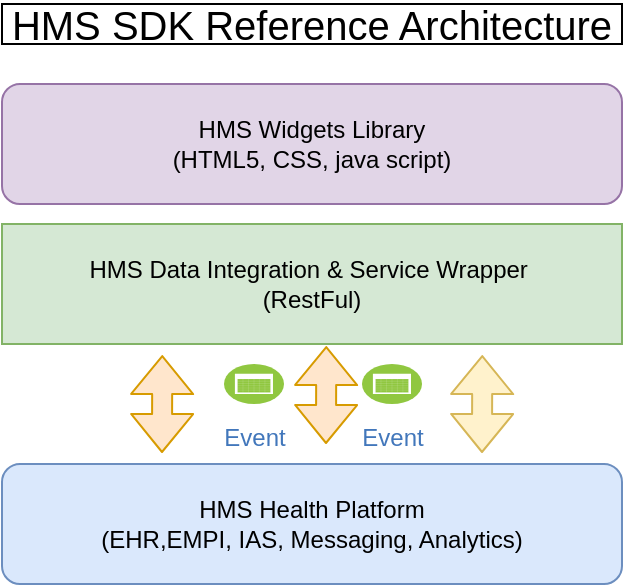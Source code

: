 <mxfile version="12.1.3" type="device" pages="1"><diagram id="PIqRS79xP_xAQOhBkGN_" name="Page-1"><mxGraphModel dx="757" dy="528" grid="1" gridSize="10" guides="1" tooltips="1" connect="1" arrows="1" fold="1" page="1" pageScale="1" pageWidth="850" pageHeight="1100" math="0" shadow="0"><root><mxCell id="0"/><mxCell id="1" parent="0"/><mxCell id="pstAPK4HDttHIB48vpbv-1" value="HMS Health Platform&lt;br&gt;(EHR,EMPI, IAS, Messaging, Analytics)" style="rounded=1;whiteSpace=wrap;html=1;fillColor=#dae8fc;strokeColor=#6c8ebf;" vertex="1" parent="1"><mxGeometry x="240" y="320" width="310" height="60" as="geometry"/></mxCell><mxCell id="pstAPK4HDttHIB48vpbv-7" value="HMS Data Integration &amp;amp; Service Wrapper&amp;nbsp;&lt;br&gt;(RestFul)" style="rounded=0;whiteSpace=wrap;html=1;fillColor=#d5e8d4;strokeColor=#82b366;" vertex="1" parent="1"><mxGeometry x="240" y="200" width="310" height="60" as="geometry"/></mxCell><mxCell id="pstAPK4HDttHIB48vpbv-8" value="HMS Widgets Library&lt;br&gt;(HTML5, CSS, java script)" style="rounded=1;whiteSpace=wrap;html=1;fillColor=#e1d5e7;strokeColor=#9673a6;" vertex="1" parent="1"><mxGeometry x="240" y="130" width="310" height="60" as="geometry"/></mxCell><mxCell id="pstAPK4HDttHIB48vpbv-11" value="" style="shape=flexArrow;endArrow=classic;startArrow=classic;html=1;entryX=0.523;entryY=1.017;entryDx=0;entryDy=0;entryPerimeter=0;fillColor=#ffe6cc;strokeColor=#d79b00;" edge="1" parent="1" target="pstAPK4HDttHIB48vpbv-7"><mxGeometry width="50" height="50" relative="1" as="geometry"><mxPoint x="402" y="310" as="sourcePoint"/><mxPoint x="430" y="260" as="targetPoint"/></mxGeometry></mxCell><mxCell id="pstAPK4HDttHIB48vpbv-12" value="" style="shape=flexArrow;endArrow=classic;startArrow=classic;html=1;entryX=0.523;entryY=1.017;entryDx=0;entryDy=0;entryPerimeter=0;fillColor=#ffe6cc;strokeColor=#d79b00;" edge="1" parent="1"><mxGeometry width="50" height="50" relative="1" as="geometry"><mxPoint x="320" y="314.5" as="sourcePoint"/><mxPoint x="320.13" y="265.52" as="targetPoint"/></mxGeometry></mxCell><mxCell id="pstAPK4HDttHIB48vpbv-14" value="" style="shape=flexArrow;endArrow=classic;startArrow=classic;html=1;entryX=0.523;entryY=1.017;entryDx=0;entryDy=0;entryPerimeter=0;fillColor=#fff2cc;strokeColor=#d6b656;" edge="1" parent="1"><mxGeometry width="50" height="50" relative="1" as="geometry"><mxPoint x="480" y="314.5" as="sourcePoint"/><mxPoint x="480.13" y="265.52" as="targetPoint"/></mxGeometry></mxCell><mxCell id="pstAPK4HDttHIB48vpbv-17" value="Event" style="aspect=fixed;perimeter=ellipsePerimeter;html=1;align=center;shadow=0;dashed=0;fontColor=#4277BB;labelBackgroundColor=#ffffff;fontSize=12;spacingTop=3;image;image=img/lib/ibm/blockchain/event.svg;" vertex="1" parent="1"><mxGeometry x="351" y="270" width="30" height="20" as="geometry"/></mxCell><mxCell id="pstAPK4HDttHIB48vpbv-19" value="Event" style="aspect=fixed;perimeter=ellipsePerimeter;html=1;align=center;shadow=0;dashed=0;fontColor=#4277BB;labelBackgroundColor=#ffffff;fontSize=12;spacingTop=3;image;image=img/lib/ibm/blockchain/event.svg;" vertex="1" parent="1"><mxGeometry x="420" y="270" width="30" height="20" as="geometry"/></mxCell><mxCell id="pstAPK4HDttHIB48vpbv-21" value="HMS SDK Reference Architecture" style="text;html=1;strokeColor=#000000;fillColor=none;align=center;verticalAlign=middle;whiteSpace=wrap;rounded=0;fontSize=20;" vertex="1" parent="1"><mxGeometry x="240" y="90" width="310" height="20" as="geometry"/></mxCell></root></mxGraphModel></diagram></mxfile>